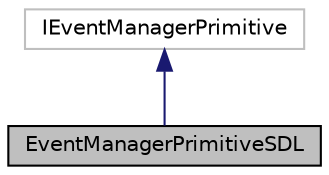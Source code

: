 digraph "EventManagerPrimitiveSDL"
{
 // LATEX_PDF_SIZE
  edge [fontname="Helvetica",fontsize="10",labelfontname="Helvetica",labelfontsize="10"];
  node [fontname="Helvetica",fontsize="10",shape=record];
  Node1 [label="EventManagerPrimitiveSDL",height=0.2,width=0.4,color="black", fillcolor="grey75", style="filled", fontcolor="black",tooltip=" "];
  Node2 -> Node1 [dir="back",color="midnightblue",fontsize="10",style="solid",fontname="Helvetica"];
  Node2 [label="IEventManagerPrimitive",height=0.2,width=0.4,color="grey75", fillcolor="white", style="filled",URL="$struct_i_event_manager_primitive.html",tooltip=" "];
}
